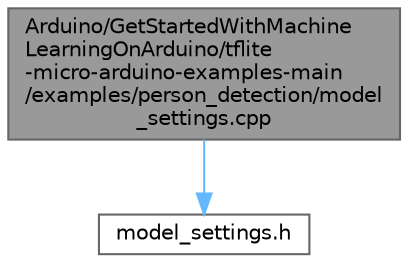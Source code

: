 digraph "Arduino/GetStartedWithMachineLearningOnArduino/tflite-micro-arduino-examples-main/examples/person_detection/model_settings.cpp"
{
 // LATEX_PDF_SIZE
  bgcolor="transparent";
  edge [fontname=Helvetica,fontsize=10,labelfontname=Helvetica,labelfontsize=10];
  node [fontname=Helvetica,fontsize=10,shape=box,height=0.2,width=0.4];
  Node1 [id="Node000001",label="Arduino/GetStartedWithMachine\lLearningOnArduino/tflite\l-micro-arduino-examples-main\l/examples/person_detection/model\l_settings.cpp",height=0.2,width=0.4,color="gray40", fillcolor="grey60", style="filled", fontcolor="black",tooltip=" "];
  Node1 -> Node2 [id="edge1_Node000001_Node000002",color="steelblue1",style="solid",tooltip=" "];
  Node2 [id="Node000002",label="model_settings.h",height=0.2,width=0.4,color="grey40", fillcolor="white", style="filled",URL="$tflite-micro-arduino-examples-main_2examples_2person__detection_2model__settings_8h.html",tooltip=" "];
}
